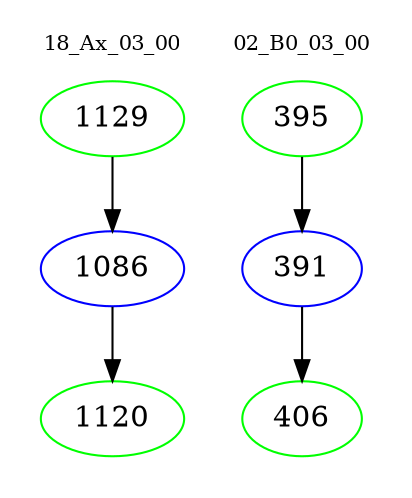digraph{
subgraph cluster_0 {
color = white
label = "18_Ax_03_00";
fontsize=10;
T0_1129 [label="1129", color="green"]
T0_1129 -> T0_1086 [color="black"]
T0_1086 [label="1086", color="blue"]
T0_1086 -> T0_1120 [color="black"]
T0_1120 [label="1120", color="green"]
}
subgraph cluster_1 {
color = white
label = "02_B0_03_00";
fontsize=10;
T1_395 [label="395", color="green"]
T1_395 -> T1_391 [color="black"]
T1_391 [label="391", color="blue"]
T1_391 -> T1_406 [color="black"]
T1_406 [label="406", color="green"]
}
}
